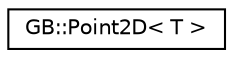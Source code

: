 digraph "Graphical Class Hierarchy"
{
  edge [fontname="Helvetica",fontsize="10",labelfontname="Helvetica",labelfontsize="10"];
  node [fontname="Helvetica",fontsize="10",shape=record];
  rankdir="LR";
  Node1 [label="GB::Point2D\< T \>",height=0.2,width=0.4,color="black", fillcolor="white", style="filled",URL="$struct_g_b_1_1_point2_d.html",tooltip="Stores a two dimensional position. "];
}
